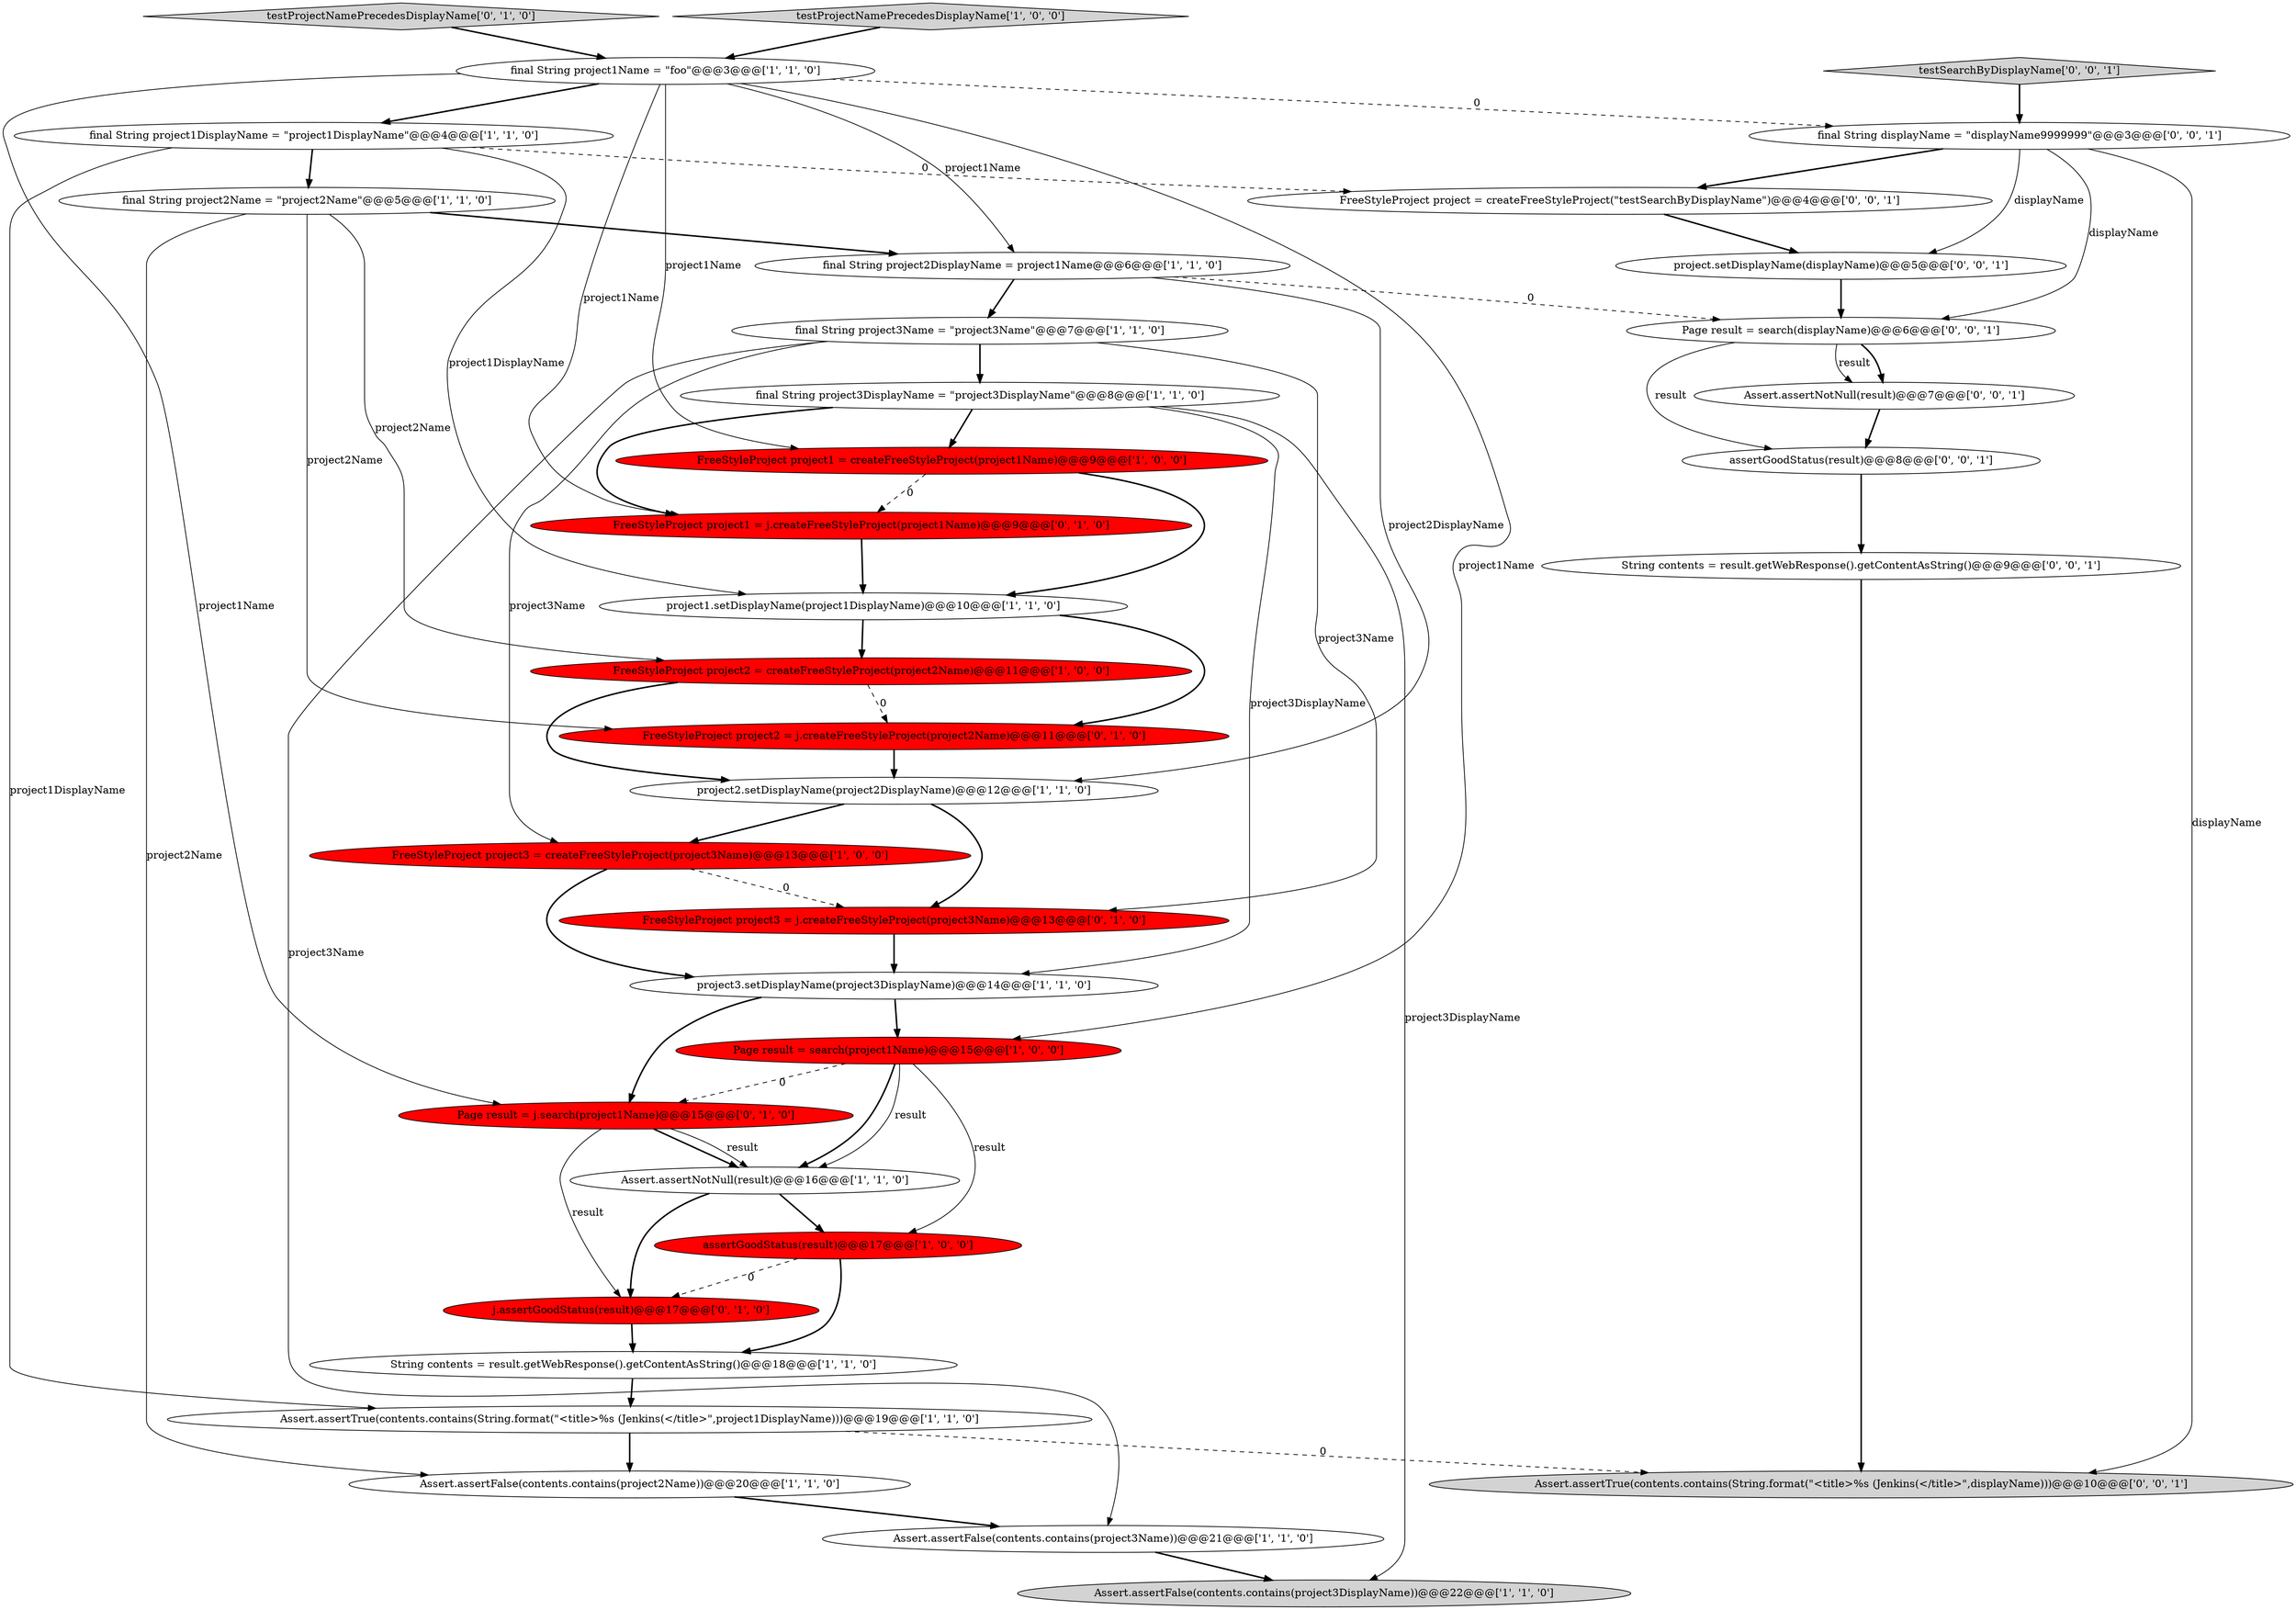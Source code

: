 digraph {
25 [style = filled, label = "FreeStyleProject project3 = j.createFreeStyleProject(project3Name)@@@13@@@['0', '1', '0']", fillcolor = red, shape = ellipse image = "AAA1AAABBB2BBB"];
34 [style = filled, label = "project.setDisplayName(displayName)@@@5@@@['0', '0', '1']", fillcolor = white, shape = ellipse image = "AAA0AAABBB3BBB"];
8 [style = filled, label = "final String project3Name = \"project3Name\"@@@7@@@['1', '1', '0']", fillcolor = white, shape = ellipse image = "AAA0AAABBB1BBB"];
21 [style = filled, label = "FreeStyleProject project1 = j.createFreeStyleProject(project1Name)@@@9@@@['0', '1', '0']", fillcolor = red, shape = ellipse image = "AAA1AAABBB2BBB"];
31 [style = filled, label = "Assert.assertTrue(contents.contains(String.format(\"<title>%s (Jenkins(</title>\",displayName)))@@@10@@@['0', '0', '1']", fillcolor = lightgray, shape = ellipse image = "AAA0AAABBB3BBB"];
29 [style = filled, label = "FreeStyleProject project = createFreeStyleProject(\"testSearchByDisplayName\")@@@4@@@['0', '0', '1']", fillcolor = white, shape = ellipse image = "AAA0AAABBB3BBB"];
9 [style = filled, label = "final String project3DisplayName = \"project3DisplayName\"@@@8@@@['1', '1', '0']", fillcolor = white, shape = ellipse image = "AAA0AAABBB1BBB"];
10 [style = filled, label = "Assert.assertFalse(contents.contains(project3Name))@@@21@@@['1', '1', '0']", fillcolor = white, shape = ellipse image = "AAA0AAABBB1BBB"];
28 [style = filled, label = "assertGoodStatus(result)@@@8@@@['0', '0', '1']", fillcolor = white, shape = ellipse image = "AAA0AAABBB3BBB"];
22 [style = filled, label = "Page result = j.search(project1Name)@@@15@@@['0', '1', '0']", fillcolor = red, shape = ellipse image = "AAA1AAABBB2BBB"];
12 [style = filled, label = "FreeStyleProject project2 = createFreeStyleProject(project2Name)@@@11@@@['1', '0', '0']", fillcolor = red, shape = ellipse image = "AAA1AAABBB1BBB"];
24 [style = filled, label = "testProjectNamePrecedesDisplayName['0', '1', '0']", fillcolor = lightgray, shape = diamond image = "AAA0AAABBB2BBB"];
32 [style = filled, label = "testSearchByDisplayName['0', '0', '1']", fillcolor = lightgray, shape = diamond image = "AAA0AAABBB3BBB"];
1 [style = filled, label = "project1.setDisplayName(project1DisplayName)@@@10@@@['1', '1', '0']", fillcolor = white, shape = ellipse image = "AAA0AAABBB1BBB"];
11 [style = filled, label = "FreeStyleProject project3 = createFreeStyleProject(project3Name)@@@13@@@['1', '0', '0']", fillcolor = red, shape = ellipse image = "AAA1AAABBB1BBB"];
4 [style = filled, label = "assertGoodStatus(result)@@@17@@@['1', '0', '0']", fillcolor = red, shape = ellipse image = "AAA1AAABBB1BBB"];
35 [style = filled, label = "final String displayName = \"displayName9999999\"@@@3@@@['0', '0', '1']", fillcolor = white, shape = ellipse image = "AAA0AAABBB3BBB"];
27 [style = filled, label = "Page result = search(displayName)@@@6@@@['0', '0', '1']", fillcolor = white, shape = ellipse image = "AAA0AAABBB3BBB"];
7 [style = filled, label = "final String project1DisplayName = \"project1DisplayName\"@@@4@@@['1', '1', '0']", fillcolor = white, shape = ellipse image = "AAA0AAABBB1BBB"];
26 [style = filled, label = "FreeStyleProject project2 = j.createFreeStyleProject(project2Name)@@@11@@@['0', '1', '0']", fillcolor = red, shape = ellipse image = "AAA1AAABBB2BBB"];
19 [style = filled, label = "Page result = search(project1Name)@@@15@@@['1', '0', '0']", fillcolor = red, shape = ellipse image = "AAA1AAABBB1BBB"];
6 [style = filled, label = "project3.setDisplayName(project3DisplayName)@@@14@@@['1', '1', '0']", fillcolor = white, shape = ellipse image = "AAA0AAABBB1BBB"];
30 [style = filled, label = "Assert.assertNotNull(result)@@@7@@@['0', '0', '1']", fillcolor = white, shape = ellipse image = "AAA0AAABBB3BBB"];
13 [style = filled, label = "project2.setDisplayName(project2DisplayName)@@@12@@@['1', '1', '0']", fillcolor = white, shape = ellipse image = "AAA0AAABBB1BBB"];
33 [style = filled, label = "String contents = result.getWebResponse().getContentAsString()@@@9@@@['0', '0', '1']", fillcolor = white, shape = ellipse image = "AAA0AAABBB3BBB"];
2 [style = filled, label = "String contents = result.getWebResponse().getContentAsString()@@@18@@@['1', '1', '0']", fillcolor = white, shape = ellipse image = "AAA0AAABBB1BBB"];
0 [style = filled, label = "testProjectNamePrecedesDisplayName['1', '0', '0']", fillcolor = lightgray, shape = diamond image = "AAA0AAABBB1BBB"];
14 [style = filled, label = "final String project1Name = \"foo\"@@@3@@@['1', '1', '0']", fillcolor = white, shape = ellipse image = "AAA0AAABBB1BBB"];
18 [style = filled, label = "final String project2DisplayName = project1Name@@@6@@@['1', '1', '0']", fillcolor = white, shape = ellipse image = "AAA0AAABBB1BBB"];
23 [style = filled, label = "j.assertGoodStatus(result)@@@17@@@['0', '1', '0']", fillcolor = red, shape = ellipse image = "AAA1AAABBB2BBB"];
16 [style = filled, label = "Assert.assertTrue(contents.contains(String.format(\"<title>%s (Jenkins(</title>\",project1DisplayName)))@@@19@@@['1', '1', '0']", fillcolor = white, shape = ellipse image = "AAA0AAABBB1BBB"];
5 [style = filled, label = "final String project2Name = \"project2Name\"@@@5@@@['1', '1', '0']", fillcolor = white, shape = ellipse image = "AAA0AAABBB1BBB"];
17 [style = filled, label = "FreeStyleProject project1 = createFreeStyleProject(project1Name)@@@9@@@['1', '0', '0']", fillcolor = red, shape = ellipse image = "AAA1AAABBB1BBB"];
3 [style = filled, label = "Assert.assertFalse(contents.contains(project3DisplayName))@@@22@@@['1', '1', '0']", fillcolor = lightgray, shape = ellipse image = "AAA0AAABBB1BBB"];
15 [style = filled, label = "Assert.assertFalse(contents.contains(project2Name))@@@20@@@['1', '1', '0']", fillcolor = white, shape = ellipse image = "AAA0AAABBB1BBB"];
20 [style = filled, label = "Assert.assertNotNull(result)@@@16@@@['1', '1', '0']", fillcolor = white, shape = ellipse image = "AAA0AAABBB1BBB"];
18->13 [style = solid, label="project2DisplayName"];
13->25 [style = bold, label=""];
16->15 [style = bold, label=""];
32->35 [style = bold, label=""];
35->27 [style = solid, label="displayName"];
15->10 [style = bold, label=""];
35->29 [style = bold, label=""];
17->1 [style = bold, label=""];
16->31 [style = dashed, label="0"];
6->22 [style = bold, label=""];
7->16 [style = solid, label="project1DisplayName"];
19->4 [style = solid, label="result"];
19->20 [style = bold, label=""];
27->30 [style = bold, label=""];
11->6 [style = bold, label=""];
14->19 [style = solid, label="project1Name"];
18->27 [style = dashed, label="0"];
14->18 [style = solid, label="project1Name"];
10->3 [style = bold, label=""];
9->17 [style = bold, label=""];
5->18 [style = bold, label=""];
6->19 [style = bold, label=""];
4->2 [style = bold, label=""];
29->34 [style = bold, label=""];
1->26 [style = bold, label=""];
25->6 [style = bold, label=""];
17->21 [style = dashed, label="0"];
13->11 [style = bold, label=""];
26->13 [style = bold, label=""];
5->15 [style = solid, label="project2Name"];
27->30 [style = solid, label="result"];
20->4 [style = bold, label=""];
14->7 [style = bold, label=""];
24->14 [style = bold, label=""];
8->10 [style = solid, label="project3Name"];
9->6 [style = solid, label="project3DisplayName"];
12->26 [style = dashed, label="0"];
12->13 [style = bold, label=""];
5->12 [style = solid, label="project2Name"];
7->5 [style = bold, label=""];
0->14 [style = bold, label=""];
30->28 [style = bold, label=""];
7->1 [style = solid, label="project1DisplayName"];
14->17 [style = solid, label="project1Name"];
20->23 [style = bold, label=""];
28->33 [style = bold, label=""];
22->20 [style = bold, label=""];
9->3 [style = solid, label="project3DisplayName"];
5->26 [style = solid, label="project2Name"];
22->20 [style = solid, label="result"];
22->23 [style = solid, label="result"];
27->28 [style = solid, label="result"];
21->1 [style = bold, label=""];
9->21 [style = bold, label=""];
8->9 [style = bold, label=""];
1->12 [style = bold, label=""];
11->25 [style = dashed, label="0"];
33->31 [style = bold, label=""];
14->35 [style = dashed, label="0"];
7->29 [style = dashed, label="0"];
18->8 [style = bold, label=""];
23->2 [style = bold, label=""];
14->21 [style = solid, label="project1Name"];
8->11 [style = solid, label="project3Name"];
8->25 [style = solid, label="project3Name"];
19->20 [style = solid, label="result"];
14->22 [style = solid, label="project1Name"];
35->34 [style = solid, label="displayName"];
4->23 [style = dashed, label="0"];
35->31 [style = solid, label="displayName"];
19->22 [style = dashed, label="0"];
34->27 [style = bold, label=""];
2->16 [style = bold, label=""];
}
